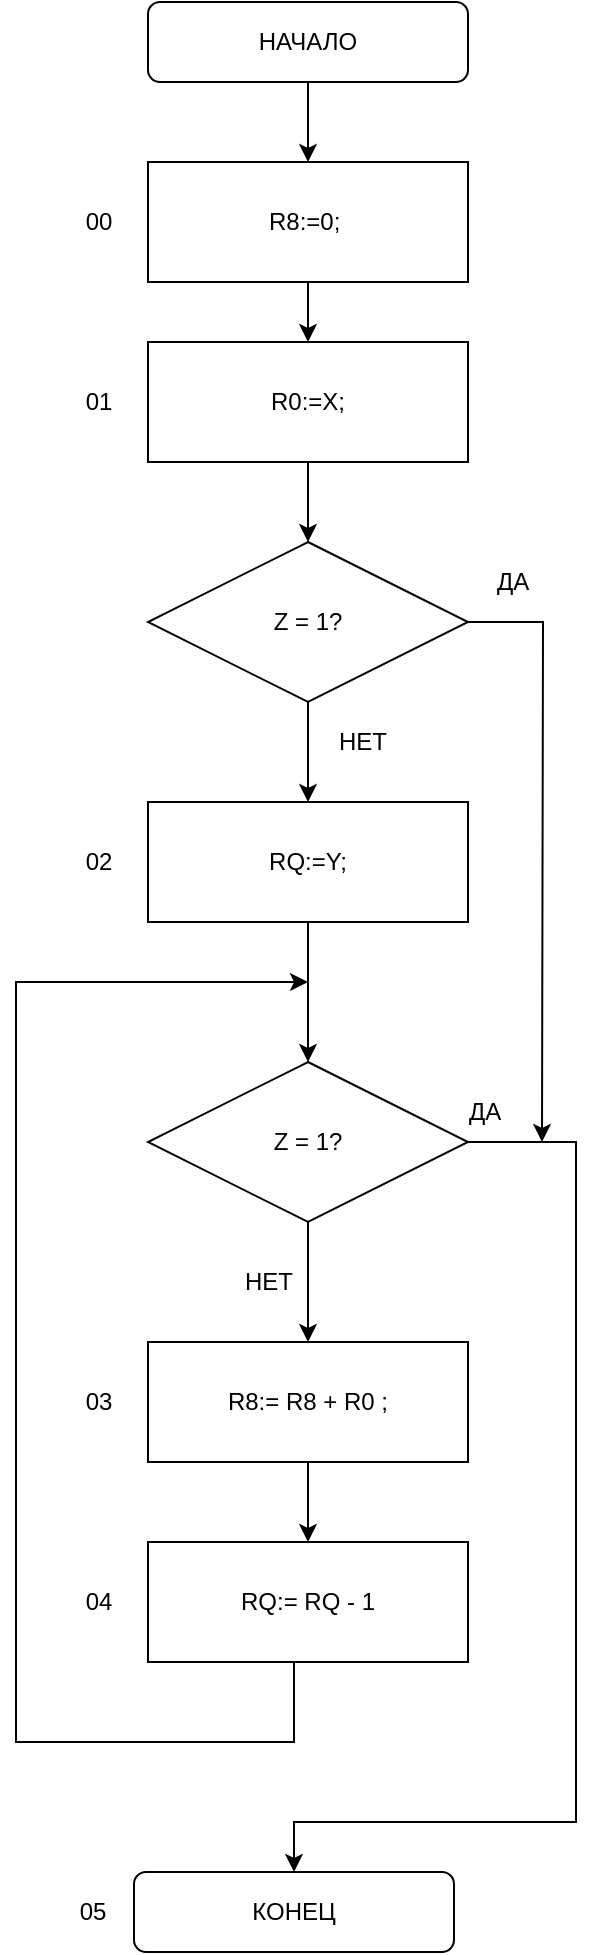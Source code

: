<mxfile version="16.5.6" type="device"><diagram id="SaBRHGSudDYf9ZXhkf6p" name="Page-1"><mxGraphModel dx="1167" dy="1158" grid="1" gridSize="10" guides="1" tooltips="1" connect="1" arrows="1" fold="1" page="1" pageScale="1" pageWidth="827" pageHeight="1169" math="0" shadow="0"><root><mxCell id="0"/><mxCell id="1" parent="0"/><mxCell id="HqVs70Eh0fEiwW3GI4Ez-14" style="edgeStyle=orthogonalEdgeStyle;rounded=0;orthogonalLoop=1;jettySize=auto;html=1;exitX=0.5;exitY=1;exitDx=0;exitDy=0;entryX=0.5;entryY=0;entryDx=0;entryDy=0;" edge="1" parent="1" source="HqVs70Eh0fEiwW3GI4Ez-15" target="HqVs70Eh0fEiwW3GI4Ez-17"><mxGeometry relative="1" as="geometry"/></mxCell><mxCell id="HqVs70Eh0fEiwW3GI4Ez-15" value="НАЧАЛО" style="rounded=1;whiteSpace=wrap;html=1;" vertex="1" parent="1"><mxGeometry x="613" y="40" width="160" height="40" as="geometry"/></mxCell><mxCell id="HqVs70Eh0fEiwW3GI4Ez-48" style="edgeStyle=orthogonalEdgeStyle;rounded=0;orthogonalLoop=1;jettySize=auto;html=1;exitX=0.5;exitY=1;exitDx=0;exitDy=0;entryX=0.5;entryY=0;entryDx=0;entryDy=0;" edge="1" parent="1" source="HqVs70Eh0fEiwW3GI4Ez-17" target="HqVs70Eh0fEiwW3GI4Ez-31"><mxGeometry relative="1" as="geometry"/></mxCell><mxCell id="HqVs70Eh0fEiwW3GI4Ez-17" value="R8:=0;&amp;nbsp;" style="rounded=0;whiteSpace=wrap;html=1;" vertex="1" parent="1"><mxGeometry x="613" y="120" width="160" height="60" as="geometry"/></mxCell><mxCell id="HqVs70Eh0fEiwW3GI4Ez-18" style="edgeStyle=orthogonalEdgeStyle;rounded=0;orthogonalLoop=1;jettySize=auto;html=1;exitX=0.5;exitY=1;exitDx=0;exitDy=0;entryX=0.5;entryY=0;entryDx=0;entryDy=0;" edge="1" parent="1" source="HqVs70Eh0fEiwW3GI4Ez-19" target="HqVs70Eh0fEiwW3GI4Ez-26"><mxGeometry relative="1" as="geometry"/></mxCell><mxCell id="HqVs70Eh0fEiwW3GI4Ez-19" value="R8:= R8 + R0 ;" style="rounded=0;whiteSpace=wrap;html=1;" vertex="1" parent="1"><mxGeometry x="613" y="710" width="160" height="60" as="geometry"/></mxCell><mxCell id="HqVs70Eh0fEiwW3GI4Ez-20" value="НЕТ" style="text;html=1;align=center;verticalAlign=middle;resizable=0;points=[];autosize=1;strokeColor=none;fillColor=none;" vertex="1" parent="1"><mxGeometry x="653" y="670" width="40" height="20" as="geometry"/></mxCell><mxCell id="HqVs70Eh0fEiwW3GI4Ez-21" style="edgeStyle=orthogonalEdgeStyle;rounded=0;orthogonalLoop=1;jettySize=auto;html=1;exitX=0.5;exitY=1;exitDx=0;exitDy=0;entryX=0.5;entryY=0;entryDx=0;entryDy=0;" edge="1" parent="1" source="HqVs70Eh0fEiwW3GI4Ez-23" target="HqVs70Eh0fEiwW3GI4Ez-19"><mxGeometry relative="1" as="geometry"/></mxCell><mxCell id="HqVs70Eh0fEiwW3GI4Ez-22" style="edgeStyle=orthogonalEdgeStyle;rounded=0;orthogonalLoop=1;jettySize=auto;html=1;exitX=1;exitY=0.5;exitDx=0;exitDy=0;entryX=0.5;entryY=0;entryDx=0;entryDy=0;" edge="1" parent="1" source="HqVs70Eh0fEiwW3GI4Ez-23" target="HqVs70Eh0fEiwW3GI4Ez-24"><mxGeometry relative="1" as="geometry"><Array as="points"><mxPoint x="827" y="610"/><mxPoint x="827" y="950"/><mxPoint x="686" y="950"/></Array></mxGeometry></mxCell><mxCell id="HqVs70Eh0fEiwW3GI4Ez-23" value="Z = 1?" style="rhombus;whiteSpace=wrap;html=1;" vertex="1" parent="1"><mxGeometry x="613" y="570" width="160" height="80" as="geometry"/></mxCell><mxCell id="HqVs70Eh0fEiwW3GI4Ez-24" value="КОНЕЦ" style="rounded=1;whiteSpace=wrap;html=1;" vertex="1" parent="1"><mxGeometry x="606" y="975" width="160" height="40" as="geometry"/></mxCell><mxCell id="HqVs70Eh0fEiwW3GI4Ez-25" style="edgeStyle=orthogonalEdgeStyle;rounded=0;orthogonalLoop=1;jettySize=auto;html=1;exitX=0.5;exitY=1;exitDx=0;exitDy=0;" edge="1" parent="1" source="HqVs70Eh0fEiwW3GI4Ez-26"><mxGeometry relative="1" as="geometry"><mxPoint x="693" y="530" as="targetPoint"/><Array as="points"><mxPoint x="686" y="870"/><mxPoint x="686" y="910"/><mxPoint x="547" y="910"/><mxPoint x="547" y="530"/></Array></mxGeometry></mxCell><mxCell id="HqVs70Eh0fEiwW3GI4Ez-26" value="RQ:= RQ - 1" style="rounded=0;whiteSpace=wrap;html=1;" vertex="1" parent="1"><mxGeometry x="613" y="810" width="160" height="60" as="geometry"/></mxCell><mxCell id="HqVs70Eh0fEiwW3GI4Ez-27" value="ДА" style="text;html=1;align=center;verticalAlign=middle;resizable=0;points=[];autosize=1;strokeColor=none;fillColor=none;" vertex="1" parent="1"><mxGeometry x="766" y="585" width="30" height="20" as="geometry"/></mxCell><mxCell id="HqVs70Eh0fEiwW3GI4Ez-46" style="edgeStyle=orthogonalEdgeStyle;rounded=0;orthogonalLoop=1;jettySize=auto;html=1;exitX=0.5;exitY=1;exitDx=0;exitDy=0;entryX=0.5;entryY=0;entryDx=0;entryDy=0;" edge="1" parent="1" source="HqVs70Eh0fEiwW3GI4Ez-31" target="HqVs70Eh0fEiwW3GI4Ez-42"><mxGeometry relative="1" as="geometry"/></mxCell><mxCell id="HqVs70Eh0fEiwW3GI4Ez-31" value="R0:=X;" style="rounded=0;whiteSpace=wrap;html=1;" vertex="1" parent="1"><mxGeometry x="613" y="210" width="160" height="60" as="geometry"/></mxCell><mxCell id="HqVs70Eh0fEiwW3GI4Ez-32" style="edgeStyle=orthogonalEdgeStyle;rounded=0;orthogonalLoop=1;jettySize=auto;html=1;exitX=0.5;exitY=1;exitDx=0;exitDy=0;entryX=0.5;entryY=0;entryDx=0;entryDy=0;" edge="1" parent="1" source="HqVs70Eh0fEiwW3GI4Ez-33" target="HqVs70Eh0fEiwW3GI4Ez-23"><mxGeometry relative="1" as="geometry"/></mxCell><mxCell id="HqVs70Eh0fEiwW3GI4Ez-33" value="RQ:=Y;" style="rounded=0;whiteSpace=wrap;html=1;" vertex="1" parent="1"><mxGeometry x="613" y="440" width="160" height="60" as="geometry"/></mxCell><mxCell id="HqVs70Eh0fEiwW3GI4Ez-34" value="00" style="text;html=1;align=center;verticalAlign=middle;resizable=0;points=[];autosize=1;strokeColor=none;fillColor=none;" vertex="1" parent="1"><mxGeometry x="573" y="140" width="30" height="20" as="geometry"/></mxCell><mxCell id="HqVs70Eh0fEiwW3GI4Ez-35" value="01" style="text;html=1;align=center;verticalAlign=middle;resizable=0;points=[];autosize=1;strokeColor=none;fillColor=none;" vertex="1" parent="1"><mxGeometry x="573" y="230" width="30" height="20" as="geometry"/></mxCell><mxCell id="HqVs70Eh0fEiwW3GI4Ez-36" value="02" style="text;html=1;align=center;verticalAlign=middle;resizable=0;points=[];autosize=1;strokeColor=none;fillColor=none;" vertex="1" parent="1"><mxGeometry x="573" y="460" width="30" height="20" as="geometry"/></mxCell><mxCell id="HqVs70Eh0fEiwW3GI4Ez-37" value="03" style="text;html=1;align=center;verticalAlign=middle;resizable=0;points=[];autosize=1;strokeColor=none;fillColor=none;" vertex="1" parent="1"><mxGeometry x="573" y="730" width="30" height="20" as="geometry"/></mxCell><mxCell id="HqVs70Eh0fEiwW3GI4Ez-38" value="05" style="text;html=1;align=center;verticalAlign=middle;resizable=0;points=[];autosize=1;strokeColor=none;fillColor=none;" vertex="1" parent="1"><mxGeometry x="570" y="985" width="30" height="20" as="geometry"/></mxCell><mxCell id="HqVs70Eh0fEiwW3GI4Ez-47" style="edgeStyle=orthogonalEdgeStyle;rounded=0;orthogonalLoop=1;jettySize=auto;html=1;exitX=0.5;exitY=1;exitDx=0;exitDy=0;entryX=0.5;entryY=0;entryDx=0;entryDy=0;" edge="1" parent="1" source="HqVs70Eh0fEiwW3GI4Ez-42" target="HqVs70Eh0fEiwW3GI4Ez-33"><mxGeometry relative="1" as="geometry"/></mxCell><mxCell id="HqVs70Eh0fEiwW3GI4Ez-50" style="edgeStyle=orthogonalEdgeStyle;rounded=0;orthogonalLoop=1;jettySize=auto;html=1;exitX=1;exitY=0.5;exitDx=0;exitDy=0;" edge="1" parent="1" source="HqVs70Eh0fEiwW3GI4Ez-42"><mxGeometry relative="1" as="geometry"><mxPoint x="810" y="610" as="targetPoint"/></mxGeometry></mxCell><mxCell id="HqVs70Eh0fEiwW3GI4Ez-42" value="Z = 1?" style="rhombus;whiteSpace=wrap;html=1;" vertex="1" parent="1"><mxGeometry x="613" y="310" width="160" height="80" as="geometry"/></mxCell><mxCell id="HqVs70Eh0fEiwW3GI4Ez-45" value="04" style="text;html=1;align=center;verticalAlign=middle;resizable=0;points=[];autosize=1;strokeColor=none;fillColor=none;" vertex="1" parent="1"><mxGeometry x="573" y="830" width="30" height="20" as="geometry"/></mxCell><mxCell id="HqVs70Eh0fEiwW3GI4Ez-49" value="НЕТ" style="text;html=1;align=center;verticalAlign=middle;resizable=0;points=[];autosize=1;strokeColor=none;fillColor=none;" vertex="1" parent="1"><mxGeometry x="700" y="400" width="40" height="20" as="geometry"/></mxCell><mxCell id="HqVs70Eh0fEiwW3GI4Ez-51" value="ДА" style="text;html=1;align=center;verticalAlign=middle;resizable=0;points=[];autosize=1;strokeColor=none;fillColor=none;" vertex="1" parent="1"><mxGeometry x="780" y="320" width="30" height="20" as="geometry"/></mxCell></root></mxGraphModel></diagram></mxfile>